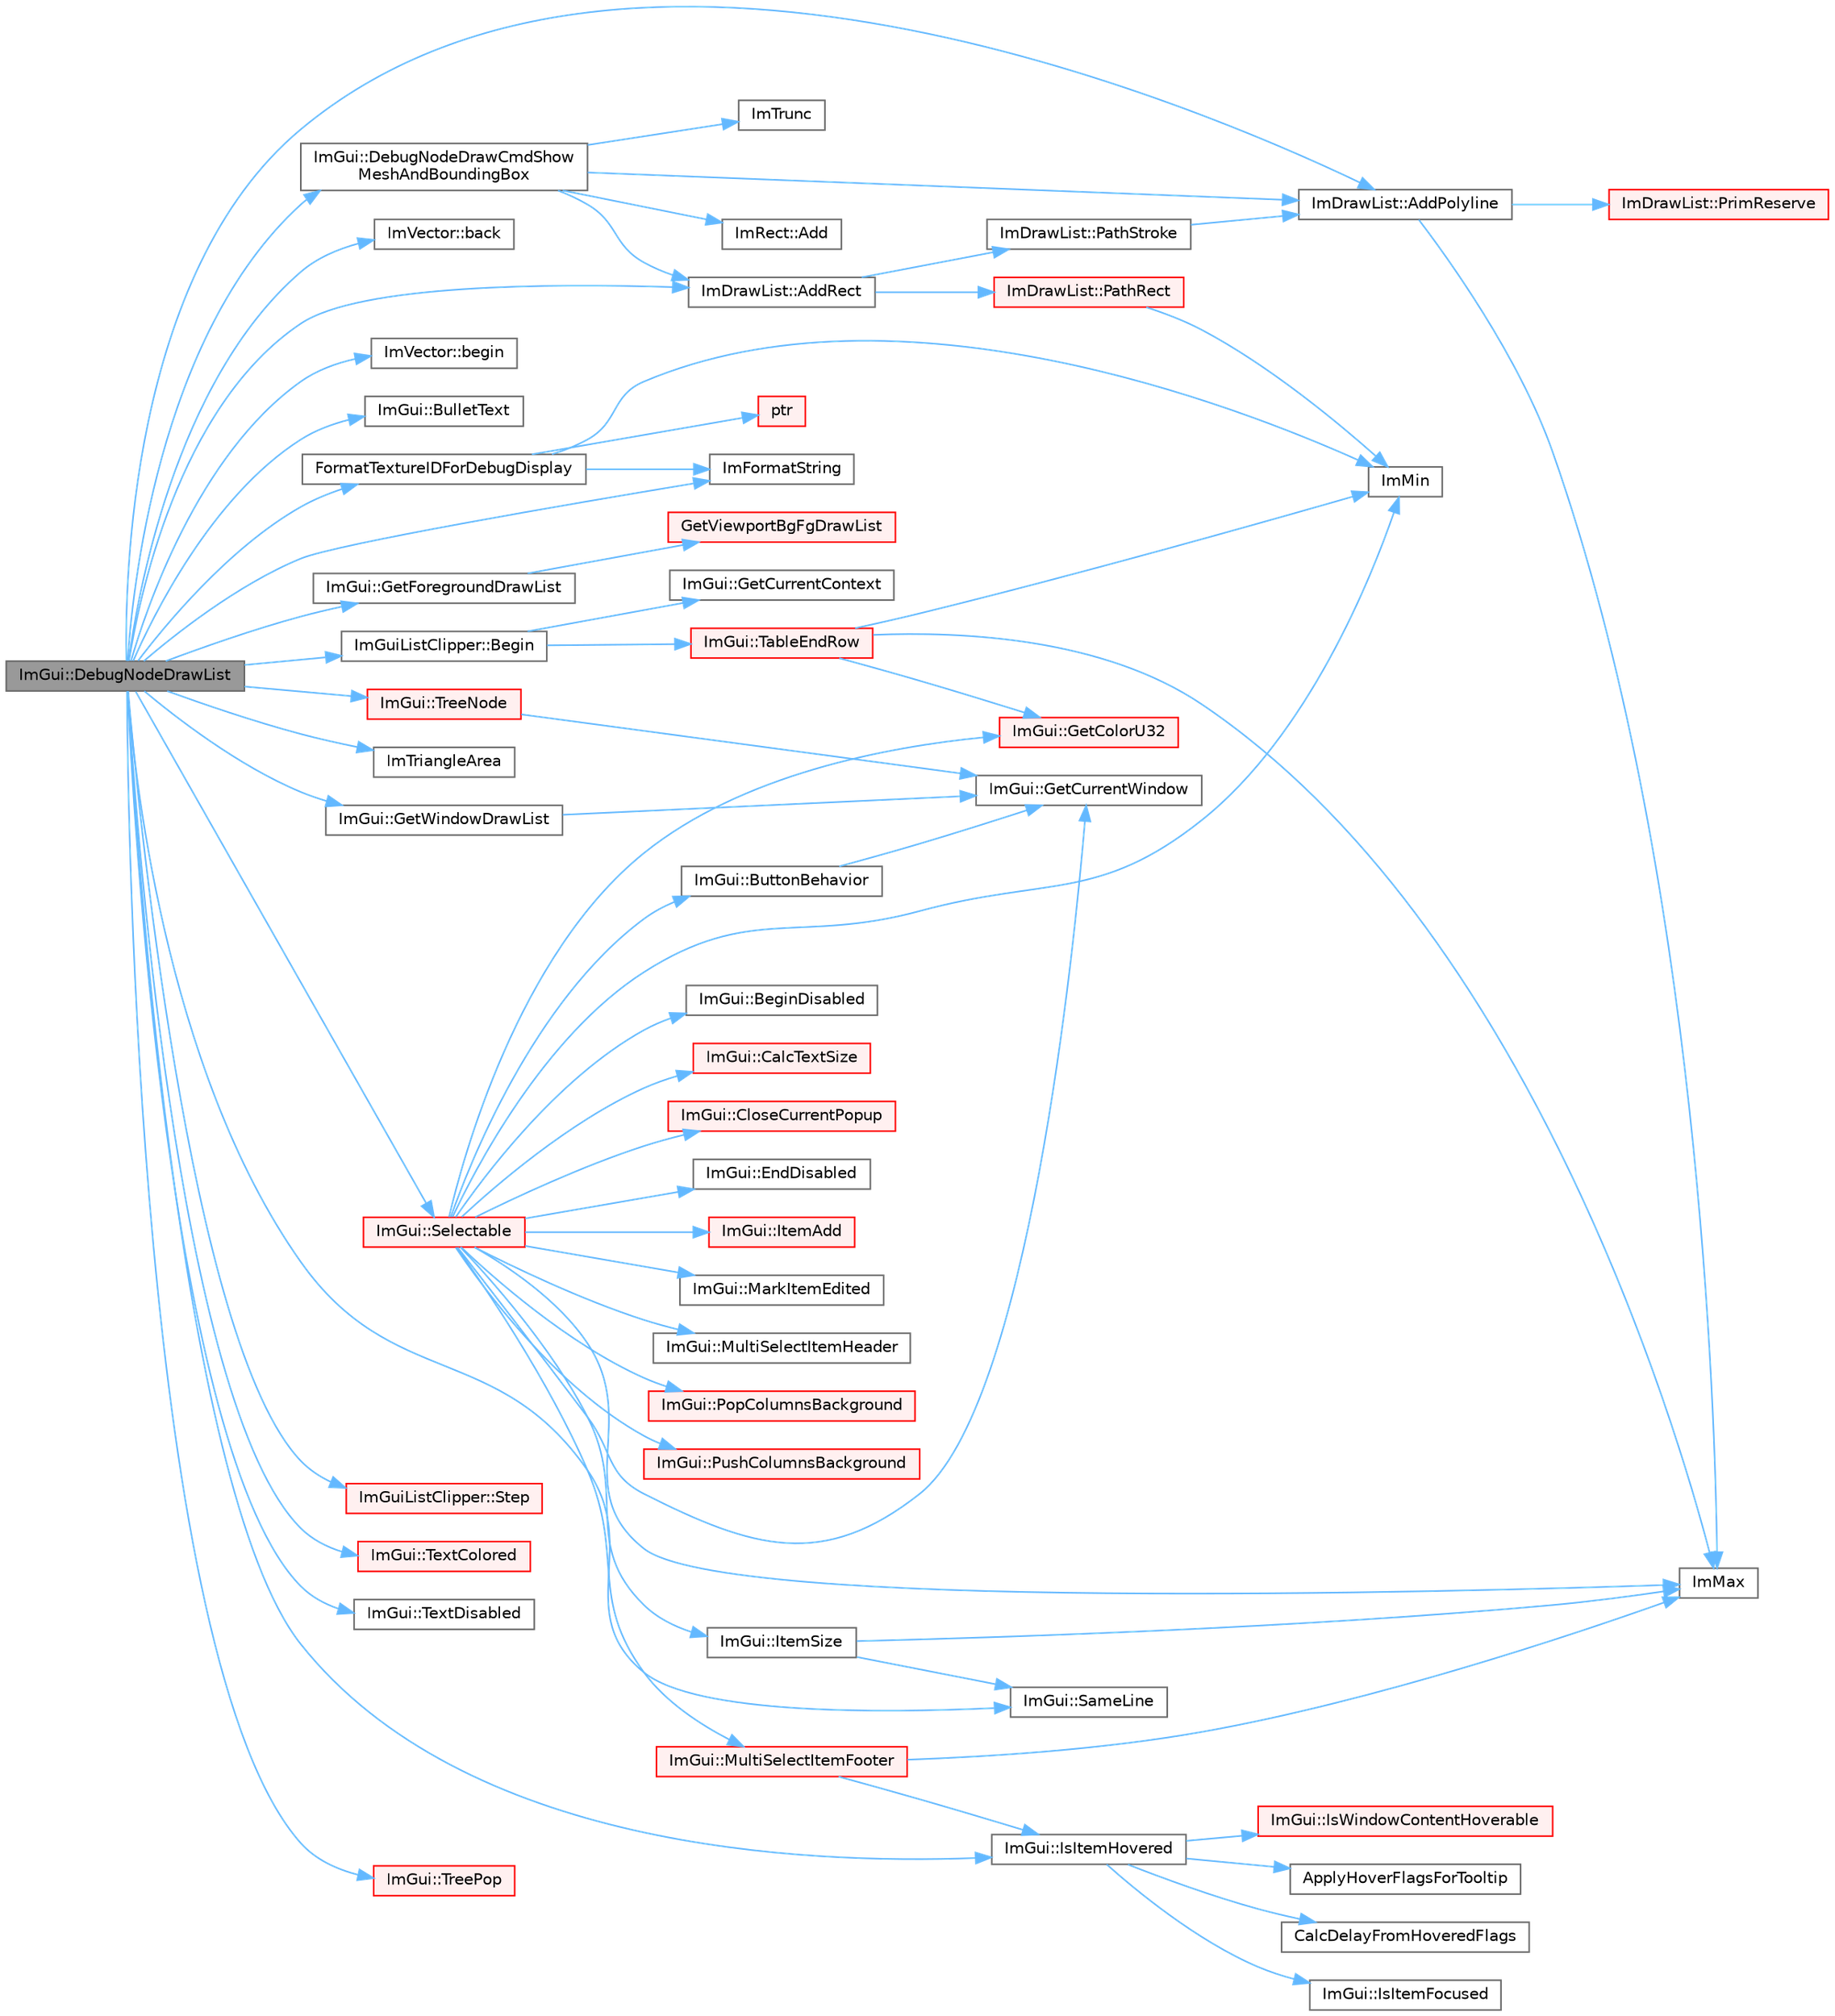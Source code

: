digraph "ImGui::DebugNodeDrawList"
{
 // LATEX_PDF_SIZE
  bgcolor="transparent";
  edge [fontname=Helvetica,fontsize=10,labelfontname=Helvetica,labelfontsize=10];
  node [fontname=Helvetica,fontsize=10,shape=box,height=0.2,width=0.4];
  rankdir="LR";
  Node1 [id="Node000001",label="ImGui::DebugNodeDrawList",height=0.2,width=0.4,color="gray40", fillcolor="grey60", style="filled", fontcolor="black",tooltip=" "];
  Node1 -> Node2 [id="edge67_Node000001_Node000002",color="steelblue1",style="solid",tooltip=" "];
  Node2 [id="Node000002",label="ImDrawList::AddPolyline",height=0.2,width=0.4,color="grey40", fillcolor="white", style="filled",URL="$struct_im_draw_list.html#abc568847b1113e624456436bfab1b307",tooltip=" "];
  Node2 -> Node3 [id="edge68_Node000002_Node000003",color="steelblue1",style="solid",tooltip=" "];
  Node3 [id="Node000003",label="ImMax",height=0.2,width=0.4,color="grey40", fillcolor="white", style="filled",URL="$imgui__internal_8h.html#a7667efd95147d0422f140917c71a9226",tooltip=" "];
  Node2 -> Node4 [id="edge69_Node000002_Node000004",color="steelblue1",style="solid",tooltip=" "];
  Node4 [id="Node000004",label="ImDrawList::PrimReserve",height=0.2,width=0.4,color="red", fillcolor="#FFF0F0", style="filled",URL="$struct_im_draw_list.html#a879aa38dbfb0344e3e023d65c002c7d7",tooltip=" "];
  Node1 -> Node7 [id="edge70_Node000001_Node000007",color="steelblue1",style="solid",tooltip=" "];
  Node7 [id="Node000007",label="ImDrawList::AddRect",height=0.2,width=0.4,color="grey40", fillcolor="white", style="filled",URL="$struct_im_draw_list.html#ad96f10a3e954fe0c5b7c96d4e205af7b",tooltip=" "];
  Node7 -> Node8 [id="edge71_Node000007_Node000008",color="steelblue1",style="solid",tooltip=" "];
  Node8 [id="Node000008",label="ImDrawList::PathRect",height=0.2,width=0.4,color="red", fillcolor="#FFF0F0", style="filled",URL="$struct_im_draw_list.html#a2251eb264ed8b17a253c409787375053",tooltip=" "];
  Node8 -> Node10 [id="edge72_Node000008_Node000010",color="steelblue1",style="solid",tooltip=" "];
  Node10 [id="Node000010",label="ImMin",height=0.2,width=0.4,color="grey40", fillcolor="white", style="filled",URL="$imgui__internal_8h.html#a7f9d7828066a9d61b5630adcdf4655d3",tooltip=" "];
  Node7 -> Node17 [id="edge73_Node000007_Node000017",color="steelblue1",style="solid",tooltip=" "];
  Node17 [id="Node000017",label="ImDrawList::PathStroke",height=0.2,width=0.4,color="grey40", fillcolor="white", style="filled",URL="$struct_im_draw_list.html#a60bf9040ef3d09b39c4ba8f5a2a68ae9",tooltip=" "];
  Node17 -> Node2 [id="edge74_Node000017_Node000002",color="steelblue1",style="solid",tooltip=" "];
  Node1 -> Node18 [id="edge75_Node000001_Node000018",color="steelblue1",style="solid",tooltip=" "];
  Node18 [id="Node000018",label="ImVector::back",height=0.2,width=0.4,color="grey40", fillcolor="white", style="filled",URL="$struct_im_vector.html#a2d80e87e81b1b01143c8d8be93e6fde1",tooltip=" "];
  Node1 -> Node19 [id="edge76_Node000001_Node000019",color="steelblue1",style="solid",tooltip=" "];
  Node19 [id="Node000019",label="ImGuiListClipper::Begin",height=0.2,width=0.4,color="grey40", fillcolor="white", style="filled",URL="$struct_im_gui_list_clipper.html#a746fbd724a41dbe88fef4875a2b1e9c7",tooltip=" "];
  Node19 -> Node20 [id="edge77_Node000019_Node000020",color="steelblue1",style="solid",tooltip=" "];
  Node20 [id="Node000020",label="ImGui::GetCurrentContext",height=0.2,width=0.4,color="grey40", fillcolor="white", style="filled",URL="$namespace_im_gui.html#af557a6de5538099a0f6047eb994bbf42",tooltip=" "];
  Node19 -> Node21 [id="edge78_Node000019_Node000021",color="steelblue1",style="solid",tooltip=" "];
  Node21 [id="Node000021",label="ImGui::TableEndRow",height=0.2,width=0.4,color="red", fillcolor="#FFF0F0", style="filled",URL="$namespace_im_gui.html#a6bc4ce6f7ff9f8268473f5e538a1181f",tooltip=" "];
  Node21 -> Node24 [id="edge79_Node000021_Node000024",color="steelblue1",style="solid",tooltip=" "];
  Node24 [id="Node000024",label="ImGui::GetColorU32",height=0.2,width=0.4,color="red", fillcolor="#FFF0F0", style="filled",URL="$namespace_im_gui.html#a0de2d9bd347d9866511eb8d014e62556",tooltip=" "];
  Node21 -> Node3 [id="edge80_Node000021_Node000003",color="steelblue1",style="solid",tooltip=" "];
  Node21 -> Node10 [id="edge81_Node000021_Node000010",color="steelblue1",style="solid",tooltip=" "];
  Node1 -> Node39 [id="edge82_Node000001_Node000039",color="steelblue1",style="solid",tooltip=" "];
  Node39 [id="Node000039",label="ImVector::begin",height=0.2,width=0.4,color="grey40", fillcolor="white", style="filled",URL="$struct_im_vector.html#ab48ae48675fa779e29c9ae5892bb99f4",tooltip=" "];
  Node1 -> Node40 [id="edge83_Node000001_Node000040",color="steelblue1",style="solid",tooltip=" "];
  Node40 [id="Node000040",label="ImGui::BulletText",height=0.2,width=0.4,color="grey40", fillcolor="white", style="filled",URL="$namespace_im_gui.html#af8d34d563b17c683943a0fa7bf5807bc",tooltip=" "];
  Node1 -> Node41 [id="edge84_Node000001_Node000041",color="steelblue1",style="solid",tooltip=" "];
  Node41 [id="Node000041",label="ImGui::DebugNodeDrawCmdShow\lMeshAndBoundingBox",height=0.2,width=0.4,color="grey40", fillcolor="white", style="filled",URL="$namespace_im_gui.html#a24c6abd61c6da9610cbfbb46c0db828b",tooltip=" "];
  Node41 -> Node42 [id="edge85_Node000041_Node000042",color="steelblue1",style="solid",tooltip=" "];
  Node42 [id="Node000042",label="ImRect::Add",height=0.2,width=0.4,color="grey40", fillcolor="white", style="filled",URL="$struct_im_rect.html#a68996cb6b16a023f0a051981cd5be89e",tooltip=" "];
  Node41 -> Node2 [id="edge86_Node000041_Node000002",color="steelblue1",style="solid",tooltip=" "];
  Node41 -> Node7 [id="edge87_Node000041_Node000007",color="steelblue1",style="solid",tooltip=" "];
  Node41 -> Node43 [id="edge88_Node000041_Node000043",color="steelblue1",style="solid",tooltip=" "];
  Node43 [id="Node000043",label="ImTrunc",height=0.2,width=0.4,color="grey40", fillcolor="white", style="filled",URL="$imgui__internal_8h.html#a34870cae27ccd450c17ec3d3910b2da4",tooltip=" "];
  Node1 -> Node44 [id="edge89_Node000001_Node000044",color="steelblue1",style="solid",tooltip=" "];
  Node44 [id="Node000044",label="FormatTextureIDForDebugDisplay",height=0.2,width=0.4,color="grey40", fillcolor="white", style="filled",URL="$imgui_8cpp.html#a7c18918a4373bb33a219656cc7784ac5",tooltip=" "];
  Node44 -> Node45 [id="edge90_Node000044_Node000045",color="steelblue1",style="solid",tooltip=" "];
  Node45 [id="Node000045",label="ImFormatString",height=0.2,width=0.4,color="grey40", fillcolor="white", style="filled",URL="$imgui_8cpp.html#a75ccaf7d676b1f567ba888ae42ac3809",tooltip=" "];
  Node44 -> Node10 [id="edge91_Node000044_Node000010",color="steelblue1",style="solid",tooltip=" "];
  Node44 -> Node46 [id="edge92_Node000044_Node000046",color="steelblue1",style="solid",tooltip=" "];
  Node46 [id="Node000046",label="ptr",height=0.2,width=0.4,color="red", fillcolor="#FFF0F0", style="filled",URL="$spdlog_2include_2spdlog_2fmt_2bundled_2format_8h.html#adb6e274f8eb0b74b2865215e1b49c535",tooltip=" "];
  Node1 -> Node50 [id="edge93_Node000001_Node000050",color="steelblue1",style="solid",tooltip=" "];
  Node50 [id="Node000050",label="ImGui::GetForegroundDrawList",height=0.2,width=0.4,color="grey40", fillcolor="white", style="filled",URL="$namespace_im_gui.html#a77e1a981b472415e6613a2bd0966d817",tooltip=" "];
  Node50 -> Node51 [id="edge94_Node000050_Node000051",color="steelblue1",style="solid",tooltip=" "];
  Node51 [id="Node000051",label="GetViewportBgFgDrawList",height=0.2,width=0.4,color="red", fillcolor="#FFF0F0", style="filled",URL="$imgui_8cpp.html#a86964372ace3c5efb9325a2162f04efd",tooltip=" "];
  Node1 -> Node57 [id="edge95_Node000001_Node000057",color="steelblue1",style="solid",tooltip=" "];
  Node57 [id="Node000057",label="ImGui::GetWindowDrawList",height=0.2,width=0.4,color="grey40", fillcolor="white", style="filled",URL="$namespace_im_gui.html#aa100c22a9feafe843fa12c66590cbda0",tooltip=" "];
  Node57 -> Node58 [id="edge96_Node000057_Node000058",color="steelblue1",style="solid",tooltip=" "];
  Node58 [id="Node000058",label="ImGui::GetCurrentWindow",height=0.2,width=0.4,color="grey40", fillcolor="white", style="filled",URL="$namespace_im_gui.html#ac452417b5004ca16a814a72cff153526",tooltip=" "];
  Node1 -> Node45 [id="edge97_Node000001_Node000045",color="steelblue1",style="solid",tooltip=" "];
  Node1 -> Node59 [id="edge98_Node000001_Node000059",color="steelblue1",style="solid",tooltip=" "];
  Node59 [id="Node000059",label="ImTriangleArea",height=0.2,width=0.4,color="grey40", fillcolor="white", style="filled",URL="$imgui__internal_8h.html#ae4a958d172c455e95e879485c7758316",tooltip=" "];
  Node1 -> Node60 [id="edge99_Node000001_Node000060",color="steelblue1",style="solid",tooltip=" "];
  Node60 [id="Node000060",label="ImGui::IsItemHovered",height=0.2,width=0.4,color="grey40", fillcolor="white", style="filled",URL="$namespace_im_gui.html#ac9a400eff3a9561d95e80486c52a660b",tooltip=" "];
  Node60 -> Node61 [id="edge100_Node000060_Node000061",color="steelblue1",style="solid",tooltip=" "];
  Node61 [id="Node000061",label="ApplyHoverFlagsForTooltip",height=0.2,width=0.4,color="grey40", fillcolor="white", style="filled",URL="$imgui_8cpp.html#a989cfbd85e6f3d725efd883c4275872e",tooltip=" "];
  Node60 -> Node62 [id="edge101_Node000060_Node000062",color="steelblue1",style="solid",tooltip=" "];
  Node62 [id="Node000062",label="CalcDelayFromHoveredFlags",height=0.2,width=0.4,color="grey40", fillcolor="white", style="filled",URL="$imgui_8cpp.html#a486a2f0ac6b8bc3c18f14d08b3c808d6",tooltip=" "];
  Node60 -> Node63 [id="edge102_Node000060_Node000063",color="steelblue1",style="solid",tooltip=" "];
  Node63 [id="Node000063",label="ImGui::IsItemFocused",height=0.2,width=0.4,color="grey40", fillcolor="white", style="filled",URL="$namespace_im_gui.html#add3290865a67327258c3a32b695adb28",tooltip=" "];
  Node60 -> Node64 [id="edge103_Node000060_Node000064",color="steelblue1",style="solid",tooltip=" "];
  Node64 [id="Node000064",label="ImGui::IsWindowContentHoverable",height=0.2,width=0.4,color="red", fillcolor="#FFF0F0", style="filled",URL="$namespace_im_gui.html#ab3095c274afa3c3d73e1d5cae190f469",tooltip=" "];
  Node1 -> Node66 [id="edge104_Node000001_Node000066",color="steelblue1",style="solid",tooltip=" "];
  Node66 [id="Node000066",label="ImGui::SameLine",height=0.2,width=0.4,color="grey40", fillcolor="white", style="filled",URL="$namespace_im_gui.html#addd433eb3aae59119e341e80db474f66",tooltip=" "];
  Node1 -> Node67 [id="edge105_Node000001_Node000067",color="steelblue1",style="solid",tooltip=" "];
  Node67 [id="Node000067",label="ImGui::Selectable",height=0.2,width=0.4,color="red", fillcolor="#FFF0F0", style="filled",URL="$namespace_im_gui.html#af98575238bda183a523df19fb447af60",tooltip=" "];
  Node67 -> Node68 [id="edge106_Node000067_Node000068",color="steelblue1",style="solid",tooltip=" "];
  Node68 [id="Node000068",label="ImGui::BeginDisabled",height=0.2,width=0.4,color="grey40", fillcolor="white", style="filled",URL="$namespace_im_gui.html#ae90e9a26f01d0d45f6bf7ca720d170d1",tooltip=" "];
  Node67 -> Node69 [id="edge107_Node000067_Node000069",color="steelblue1",style="solid",tooltip=" "];
  Node69 [id="Node000069",label="ImGui::ButtonBehavior",height=0.2,width=0.4,color="grey40", fillcolor="white", style="filled",URL="$namespace_im_gui.html#a65a4f18b1bc8ce0f351687922089f374",tooltip=" "];
  Node69 -> Node58 [id="edge108_Node000069_Node000058",color="steelblue1",style="solid",tooltip=" "];
  Node67 -> Node70 [id="edge109_Node000067_Node000070",color="steelblue1",style="solid",tooltip=" "];
  Node70 [id="Node000070",label="ImGui::CalcTextSize",height=0.2,width=0.4,color="red", fillcolor="#FFF0F0", style="filled",URL="$namespace_im_gui.html#a848b9db6cc4a186751c0ecebcaadc33b",tooltip=" "];
  Node67 -> Node77 [id="edge110_Node000067_Node000077",color="steelblue1",style="solid",tooltip=" "];
  Node77 [id="Node000077",label="ImGui::CloseCurrentPopup",height=0.2,width=0.4,color="red", fillcolor="#FFF0F0", style="filled",URL="$namespace_im_gui.html#aeaec6479834db7918260fc082107f90b",tooltip=" "];
  Node67 -> Node97 [id="edge111_Node000067_Node000097",color="steelblue1",style="solid",tooltip=" "];
  Node97 [id="Node000097",label="ImGui::EndDisabled",height=0.2,width=0.4,color="grey40", fillcolor="white", style="filled",URL="$namespace_im_gui.html#a9e6088c6c690ddff1302b6e42b380733",tooltip=" "];
  Node67 -> Node24 [id="edge112_Node000067_Node000024",color="steelblue1",style="solid",tooltip=" "];
  Node67 -> Node58 [id="edge113_Node000067_Node000058",color="steelblue1",style="solid",tooltip=" "];
  Node67 -> Node3 [id="edge114_Node000067_Node000003",color="steelblue1",style="solid",tooltip=" "];
  Node67 -> Node10 [id="edge115_Node000067_Node000010",color="steelblue1",style="solid",tooltip=" "];
  Node67 -> Node98 [id="edge116_Node000067_Node000098",color="steelblue1",style="solid",tooltip=" "];
  Node98 [id="Node000098",label="ImGui::ItemAdd",height=0.2,width=0.4,color="red", fillcolor="#FFF0F0", style="filled",URL="$namespace_im_gui.html#a0c2ccafc8d403c02a6590ac21157b9ac",tooltip=" "];
  Node67 -> Node126 [id="edge117_Node000067_Node000126",color="steelblue1",style="solid",tooltip=" "];
  Node126 [id="Node000126",label="ImGui::ItemSize",height=0.2,width=0.4,color="grey40", fillcolor="white", style="filled",URL="$namespace_im_gui.html#a4b5818a652d943ea54e0cec9fb3943d7",tooltip=" "];
  Node126 -> Node3 [id="edge118_Node000126_Node000003",color="steelblue1",style="solid",tooltip=" "];
  Node126 -> Node66 [id="edge119_Node000126_Node000066",color="steelblue1",style="solid",tooltip=" "];
  Node67 -> Node127 [id="edge120_Node000067_Node000127",color="steelblue1",style="solid",tooltip=" "];
  Node127 [id="Node000127",label="ImGui::MarkItemEdited",height=0.2,width=0.4,color="grey40", fillcolor="white", style="filled",URL="$namespace_im_gui.html#a83036681a36fbee2d35b5b57a1ef72e6",tooltip=" "];
  Node67 -> Node128 [id="edge121_Node000067_Node000128",color="steelblue1",style="solid",tooltip=" "];
  Node128 [id="Node000128",label="ImGui::MultiSelectItemFooter",height=0.2,width=0.4,color="red", fillcolor="#FFF0F0", style="filled",URL="$namespace_im_gui.html#a69762bfb0eaf3daa730895737bce05e5",tooltip=" "];
  Node128 -> Node3 [id="edge122_Node000128_Node000003",color="steelblue1",style="solid",tooltip=" "];
  Node128 -> Node60 [id="edge123_Node000128_Node000060",color="steelblue1",style="solid",tooltip=" "];
  Node67 -> Node141 [id="edge124_Node000067_Node000141",color="steelblue1",style="solid",tooltip=" "];
  Node141 [id="Node000141",label="ImGui::MultiSelectItemHeader",height=0.2,width=0.4,color="grey40", fillcolor="white", style="filled",URL="$namespace_im_gui.html#a42a98da805c3612b26b829e0567fdc0f",tooltip=" "];
  Node67 -> Node142 [id="edge125_Node000067_Node000142",color="steelblue1",style="solid",tooltip=" "];
  Node142 [id="Node000142",label="ImGui::PopColumnsBackground",height=0.2,width=0.4,color="red", fillcolor="#FFF0F0", style="filled",URL="$namespace_im_gui.html#a27c737fa1fc79164fc7d840e858b1845",tooltip=" "];
  Node67 -> Node144 [id="edge126_Node000067_Node000144",color="steelblue1",style="solid",tooltip=" "];
  Node144 [id="Node000144",label="ImGui::PushColumnsBackground",height=0.2,width=0.4,color="red", fillcolor="#FFF0F0", style="filled",URL="$namespace_im_gui.html#a39f557bf00d94069a41b0d40bd72c522",tooltip=" "];
  Node1 -> Node153 [id="edge127_Node000001_Node000153",color="steelblue1",style="solid",tooltip=" "];
  Node153 [id="Node000153",label="ImGuiListClipper::Step",height=0.2,width=0.4,color="red", fillcolor="#FFF0F0", style="filled",URL="$struct_im_gui_list_clipper.html#ac3e115812c3c4e5a39578a7aa955379a",tooltip=" "];
  Node1 -> Node166 [id="edge128_Node000001_Node000166",color="steelblue1",style="solid",tooltip=" "];
  Node166 [id="Node000166",label="ImGui::TextColored",height=0.2,width=0.4,color="red", fillcolor="#FFF0F0", style="filled",URL="$namespace_im_gui.html#a36ab8fcad68b26863d6e910755de04c2",tooltip=" "];
  Node1 -> Node172 [id="edge129_Node000001_Node000172",color="steelblue1",style="solid",tooltip=" "];
  Node172 [id="Node000172",label="ImGui::TextDisabled",height=0.2,width=0.4,color="grey40", fillcolor="white", style="filled",URL="$namespace_im_gui.html#aa96bf14c5fa288e106820aeb4ba7fcb6",tooltip=" "];
  Node1 -> Node173 [id="edge130_Node000001_Node000173",color="steelblue1",style="solid",tooltip=" "];
  Node173 [id="Node000173",label="ImGui::TreeNode",height=0.2,width=0.4,color="red", fillcolor="#FFF0F0", style="filled",URL="$namespace_im_gui.html#a4dff507ce8bbe0da9556bb50b1e60d7f",tooltip=" "];
  Node173 -> Node58 [id="edge131_Node000173_Node000058",color="steelblue1",style="solid",tooltip=" "];
  Node1 -> Node196 [id="edge132_Node000001_Node000196",color="steelblue1",style="solid",tooltip=" "];
  Node196 [id="Node000196",label="ImGui::TreePop",height=0.2,width=0.4,color="red", fillcolor="#FFF0F0", style="filled",URL="$namespace_im_gui.html#a41ecf265e5f678c78fc9c30b3cf2077f",tooltip=" "];
}
